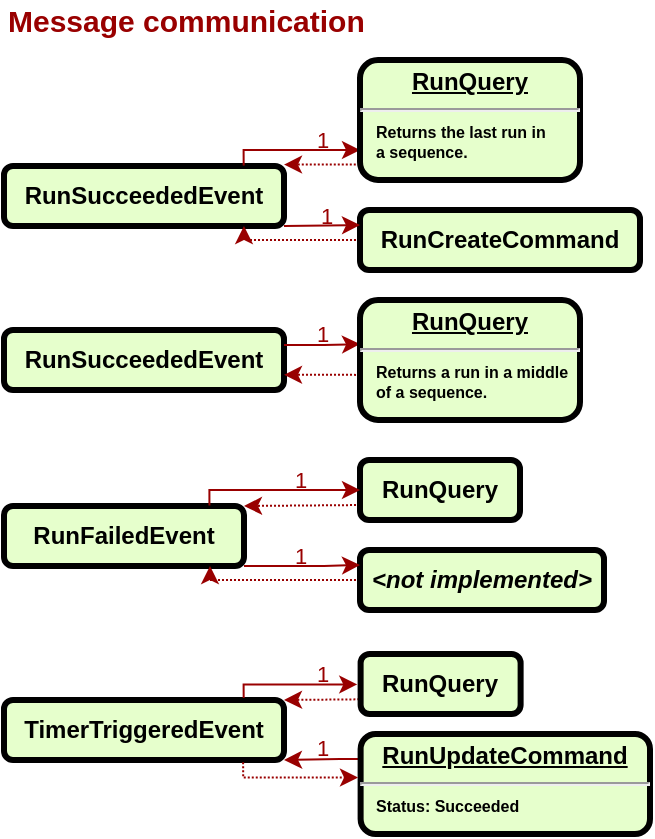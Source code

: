 <mxfile version="20.0.1" type="device"><diagram id="5z2Z-OY-731Mly3tAW4p" name="Page-1"><mxGraphModel dx="94" dy="-886" grid="1" gridSize="10" guides="1" tooltips="1" connect="1" arrows="1" fold="1" page="1" pageScale="1" pageWidth="850" pageHeight="1100" math="0" shadow="0"><root><mxCell id="0"/><mxCell id="1" parent="0"/><mxCell id="TZQK3IyqZbMISNR45qHz-56" value="" style="group" vertex="1" connectable="0" parent="1"><mxGeometry x="40" y="1140" width="323" height="417" as="geometry"/></mxCell><mxCell id="TZQK3IyqZbMISNR45qHz-8" value="Message communication" style="text;html=1;align=left;verticalAlign=middle;resizable=0;points=[];autosize=1;strokeColor=none;fillColor=none;fontStyle=1;fontSize=15;fontColor=#990000;" vertex="1" parent="TZQK3IyqZbMISNR45qHz-56"><mxGeometry width="190" height="20" as="geometry"/></mxCell><mxCell id="TZQK3IyqZbMISNR45qHz-3" value="&lt;b&gt;RunSucceededEvent&lt;/b&gt;" style="rounded=1;whiteSpace=wrap;html=1;fontColor=#000000;strokeColor=default;strokeWidth=3;fillColor=#E6FFCC;" vertex="1" parent="TZQK3IyqZbMISNR45qHz-56"><mxGeometry y="83" width="140" height="30" as="geometry"/></mxCell><mxCell id="TZQK3IyqZbMISNR45qHz-4" style="edgeStyle=orthogonalEdgeStyle;rounded=0;orthogonalLoop=1;jettySize=auto;html=1;exitX=-0.001;exitY=0.871;exitDx=0;exitDy=0;entryX=1;entryY=0;entryDx=0;entryDy=0;dashed=1;dashPattern=1 1;strokeColor=#990000;exitPerimeter=0;" edge="1" parent="TZQK3IyqZbMISNR45qHz-56" source="TZQK3IyqZbMISNR45qHz-34" target="TZQK3IyqZbMISNR45qHz-3"><mxGeometry relative="1" as="geometry"><mxPoint x="180" y="82.5" as="sourcePoint"/><Array as="points"/></mxGeometry></mxCell><mxCell id="TZQK3IyqZbMISNR45qHz-6" value="" style="edgeStyle=orthogonalEdgeStyle;rounded=0;orthogonalLoop=1;jettySize=auto;html=1;strokeColor=#990000;exitX=0.856;exitY=-0.01;exitDx=0;exitDy=0;exitPerimeter=0;entryX=0;entryY=0.75;entryDx=0;entryDy=0;" edge="1" parent="TZQK3IyqZbMISNR45qHz-56" source="TZQK3IyqZbMISNR45qHz-3" target="TZQK3IyqZbMISNR45qHz-34"><mxGeometry relative="1" as="geometry"><mxPoint x="180" y="75" as="targetPoint"/><Array as="points"><mxPoint x="120" y="75"/></Array></mxGeometry></mxCell><mxCell id="TZQK3IyqZbMISNR45qHz-7" value="1" style="edgeLabel;html=1;align=center;verticalAlign=middle;resizable=0;points=[];fontColor=#990000;labelBackgroundColor=none;" vertex="1" connectable="0" parent="TZQK3IyqZbMISNR45qHz-6"><mxGeometry x="-0.309" y="1" relative="1" as="geometry"><mxPoint x="24" y="-4" as="offset"/></mxGeometry></mxCell><mxCell id="TZQK3IyqZbMISNR45qHz-13" style="edgeStyle=orthogonalEdgeStyle;rounded=0;orthogonalLoop=1;jettySize=auto;html=1;exitX=0;exitY=0.5;exitDx=0;exitDy=0;entryX=0.857;entryY=1;entryDx=0;entryDy=0;entryPerimeter=0;strokeColor=#990000;dashed=1;dashPattern=1 1;" edge="1" parent="TZQK3IyqZbMISNR45qHz-56" source="TZQK3IyqZbMISNR45qHz-9" target="TZQK3IyqZbMISNR45qHz-3"><mxGeometry relative="1" as="geometry"><Array as="points"><mxPoint x="120" y="120"/></Array></mxGeometry></mxCell><mxCell id="TZQK3IyqZbMISNR45qHz-9" value="&lt;b&gt;RunCreateCommand&lt;/b&gt;" style="rounded=1;whiteSpace=wrap;html=1;fontColor=#000000;strokeColor=default;strokeWidth=3;fillColor=#E6FFCC;" vertex="1" parent="TZQK3IyqZbMISNR45qHz-56"><mxGeometry x="178" y="105" width="140" height="30" as="geometry"/></mxCell><mxCell id="TZQK3IyqZbMISNR45qHz-10" value="" style="edgeStyle=orthogonalEdgeStyle;rounded=0;orthogonalLoop=1;jettySize=auto;html=1;exitX=1;exitY=1;exitDx=0;exitDy=0;strokeColor=#990000;entryX=0;entryY=0.25;entryDx=0;entryDy=0;" edge="1" parent="TZQK3IyqZbMISNR45qHz-56" source="TZQK3IyqZbMISNR45qHz-3" target="TZQK3IyqZbMISNR45qHz-9"><mxGeometry relative="1" as="geometry"><mxPoint x="170" y="100" as="targetPoint"/><Array as="points"><mxPoint x="178" y="113"/></Array></mxGeometry></mxCell><mxCell id="TZQK3IyqZbMISNR45qHz-14" value="1" style="edgeLabel;html=1;align=center;verticalAlign=middle;resizable=0;points=[];labelBackgroundColor=none;fontColor=#990000;" vertex="1" connectable="0" parent="TZQK3IyqZbMISNR45qHz-10"><mxGeometry x="0.117" relative="1" as="geometry"><mxPoint y="-5" as="offset"/></mxGeometry></mxCell><mxCell id="TZQK3IyqZbMISNR45qHz-26" value="&lt;b&gt;RunFailedEvent&lt;/b&gt;" style="rounded=1;whiteSpace=wrap;html=1;fontColor=#000000;strokeColor=default;strokeWidth=3;fillColor=#E6FFCC;" vertex="1" parent="TZQK3IyqZbMISNR45qHz-56"><mxGeometry y="253" width="120" height="30" as="geometry"/></mxCell><mxCell id="TZQK3IyqZbMISNR45qHz-27" style="edgeStyle=orthogonalEdgeStyle;rounded=0;orthogonalLoop=1;jettySize=auto;html=1;exitX=0;exitY=0.75;exitDx=0;exitDy=0;entryX=1;entryY=0;entryDx=0;entryDy=0;dashed=1;dashPattern=1 1;strokeColor=#990000;" edge="1" parent="TZQK3IyqZbMISNR45qHz-56" source="TZQK3IyqZbMISNR45qHz-28" target="TZQK3IyqZbMISNR45qHz-26"><mxGeometry relative="1" as="geometry"><Array as="points"><mxPoint x="180" y="253"/></Array></mxGeometry></mxCell><mxCell id="TZQK3IyqZbMISNR45qHz-28" value="&lt;b&gt;RunQuery&lt;/b&gt;" style="rounded=1;whiteSpace=wrap;html=1;fontColor=#000000;strokeColor=default;strokeWidth=3;fillColor=#E6FFCC;" vertex="1" parent="TZQK3IyqZbMISNR45qHz-56"><mxGeometry x="178" y="230" width="80" height="30" as="geometry"/></mxCell><mxCell id="TZQK3IyqZbMISNR45qHz-29" value="" style="edgeStyle=orthogonalEdgeStyle;rounded=0;orthogonalLoop=1;jettySize=auto;html=1;strokeColor=#990000;exitX=0.856;exitY=-0.01;exitDx=0;exitDy=0;exitPerimeter=0;entryX=0;entryY=0.5;entryDx=0;entryDy=0;" edge="1" parent="TZQK3IyqZbMISNR45qHz-56" source="TZQK3IyqZbMISNR45qHz-26" target="TZQK3IyqZbMISNR45qHz-28"><mxGeometry relative="1" as="geometry"><Array as="points"><mxPoint x="103" y="245"/></Array></mxGeometry></mxCell><mxCell id="TZQK3IyqZbMISNR45qHz-30" value="1" style="edgeLabel;html=1;align=center;verticalAlign=middle;resizable=0;points=[];fontColor=#990000;labelBackgroundColor=none;" vertex="1" connectable="0" parent="TZQK3IyqZbMISNR45qHz-29"><mxGeometry x="-0.309" y="1" relative="1" as="geometry"><mxPoint x="24" y="-4" as="offset"/></mxGeometry></mxCell><mxCell id="TZQK3IyqZbMISNR45qHz-31" style="edgeStyle=orthogonalEdgeStyle;rounded=0;orthogonalLoop=1;jettySize=auto;html=1;exitX=0;exitY=0.5;exitDx=0;exitDy=0;entryX=0.857;entryY=1;entryDx=0;entryDy=0;entryPerimeter=0;strokeColor=#990000;dashed=1;dashPattern=1 1;" edge="1" parent="TZQK3IyqZbMISNR45qHz-56" source="TZQK3IyqZbMISNR45qHz-32" target="TZQK3IyqZbMISNR45qHz-26"><mxGeometry relative="1" as="geometry"><Array as="points"><mxPoint x="103" y="290"/><mxPoint x="103" y="283"/></Array></mxGeometry></mxCell><mxCell id="TZQK3IyqZbMISNR45qHz-32" value="&lt;b&gt;&lt;i&gt;&amp;lt;not implemented&amp;gt;&lt;/i&gt;&lt;/b&gt;" style="rounded=1;whiteSpace=wrap;html=1;fontColor=#000000;strokeColor=default;strokeWidth=3;fillColor=#E6FFCC;" vertex="1" parent="TZQK3IyqZbMISNR45qHz-56"><mxGeometry x="178" y="275" width="122" height="30" as="geometry"/></mxCell><mxCell id="TZQK3IyqZbMISNR45qHz-24" value="" style="edgeStyle=orthogonalEdgeStyle;rounded=0;orthogonalLoop=1;jettySize=auto;html=1;exitX=1;exitY=1;exitDx=0;exitDy=0;strokeColor=#990000;entryX=0;entryY=0.25;entryDx=0;entryDy=0;" edge="1" parent="TZQK3IyqZbMISNR45qHz-56" source="TZQK3IyqZbMISNR45qHz-26" target="TZQK3IyqZbMISNR45qHz-32"><mxGeometry relative="1" as="geometry"><Array as="points"><mxPoint x="160" y="283"/></Array><mxPoint x="160" y="270" as="targetPoint"/></mxGeometry></mxCell><mxCell id="TZQK3IyqZbMISNR45qHz-25" value="1" style="edgeLabel;html=1;align=center;verticalAlign=middle;resizable=0;points=[];labelBackgroundColor=none;fontColor=#990000;" vertex="1" connectable="0" parent="TZQK3IyqZbMISNR45qHz-24"><mxGeometry x="0.117" relative="1" as="geometry"><mxPoint x="-5" y="-5" as="offset"/></mxGeometry></mxCell><mxCell id="TZQK3IyqZbMISNR45qHz-34" value="&lt;p style=&quot;margin: 4px 0px 0px ; text-align: center&quot;&gt;&lt;u&gt;RunQuery&lt;/u&gt;&lt;br&gt;&lt;/p&gt;&lt;hr&gt;&lt;p style=&quot;text-align: justify ; margin: 0px 0px 0px 8px ; font-size: 8px&quot;&gt;Returns the last run in&lt;/p&gt;&lt;p style=&quot;text-align: justify ; margin: 0px 0px 0px 8px ; font-size: 8px&quot;&gt;a sequence.&lt;/p&gt;" style="verticalAlign=middle;align=center;overflow=fill;fontSize=12;fontFamily=Helvetica;html=1;rounded=1;fontStyle=1;strokeWidth=3;fillColor=#E6FFCC" vertex="1" parent="TZQK3IyqZbMISNR45qHz-56"><mxGeometry x="178" y="30" width="110" height="60" as="geometry"/></mxCell><mxCell id="TZQK3IyqZbMISNR45qHz-37" value="&lt;b&gt;RunSucceededEvent&lt;/b&gt;" style="rounded=1;whiteSpace=wrap;html=1;fontColor=#000000;strokeColor=default;strokeWidth=3;fillColor=#E6FFCC;" vertex="1" parent="TZQK3IyqZbMISNR45qHz-56"><mxGeometry y="165" width="140" height="30" as="geometry"/></mxCell><mxCell id="TZQK3IyqZbMISNR45qHz-38" style="edgeStyle=orthogonalEdgeStyle;rounded=0;orthogonalLoop=1;jettySize=auto;html=1;exitX=0;exitY=0.624;exitDx=0;exitDy=0;entryX=1;entryY=0.75;entryDx=0;entryDy=0;dashed=1;dashPattern=1 1;strokeColor=#990000;exitPerimeter=0;" edge="1" parent="TZQK3IyqZbMISNR45qHz-56" target="TZQK3IyqZbMISNR45qHz-37" source="TZQK3IyqZbMISNR45qHz-43"><mxGeometry relative="1" as="geometry"><mxPoint x="180" y="164.5" as="sourcePoint"/><Array as="points"/></mxGeometry></mxCell><mxCell id="TZQK3IyqZbMISNR45qHz-39" value="" style="edgeStyle=orthogonalEdgeStyle;rounded=0;orthogonalLoop=1;jettySize=auto;html=1;strokeColor=#990000;exitX=1;exitY=0.25;exitDx=0;exitDy=0;entryX=0;entryY=0.367;entryDx=0;entryDy=0;entryPerimeter=0;" edge="1" parent="TZQK3IyqZbMISNR45qHz-56" source="TZQK3IyqZbMISNR45qHz-37" target="TZQK3IyqZbMISNR45qHz-43"><mxGeometry relative="1" as="geometry"><mxPoint x="160" y="162" as="targetPoint"/><Array as="points"><mxPoint x="160" y="173"/></Array></mxGeometry></mxCell><mxCell id="TZQK3IyqZbMISNR45qHz-40" value="1" style="edgeLabel;html=1;align=center;verticalAlign=middle;resizable=0;points=[];fontColor=#990000;labelBackgroundColor=none;" vertex="1" connectable="0" parent="TZQK3IyqZbMISNR45qHz-39"><mxGeometry x="-0.309" y="1" relative="1" as="geometry"><mxPoint x="6" y="-5" as="offset"/></mxGeometry></mxCell><mxCell id="TZQK3IyqZbMISNR45qHz-43" value="&lt;p style=&quot;margin: 4px 0px 0px ; text-align: center&quot;&gt;&lt;u&gt;RunQuery&lt;/u&gt;&lt;br&gt;&lt;/p&gt;&lt;hr&gt;&lt;p style=&quot;text-align: justify ; margin: 0px 0px 0px 8px ; font-size: 8px&quot;&gt;Returns a run in a middle&lt;/p&gt;&lt;p style=&quot;text-align: justify ; margin: 0px 0px 0px 8px ; font-size: 8px&quot;&gt;of a sequence.&lt;/p&gt;" style="verticalAlign=middle;align=center;overflow=fill;fontSize=12;fontFamily=Helvetica;html=1;rounded=1;fontStyle=1;strokeWidth=3;fillColor=#E6FFCC" vertex="1" parent="TZQK3IyqZbMISNR45qHz-56"><mxGeometry x="178" y="150" width="110" height="60" as="geometry"/></mxCell><mxCell id="TZQK3IyqZbMISNR45qHz-44" value="&lt;b&gt;TimerTriggeredEvent&lt;/b&gt;" style="rounded=1;whiteSpace=wrap;html=1;fontColor=#000000;strokeColor=default;strokeWidth=3;fillColor=#E6FFCC;" vertex="1" parent="TZQK3IyqZbMISNR45qHz-56"><mxGeometry y="350" width="140" height="30" as="geometry"/></mxCell><mxCell id="TZQK3IyqZbMISNR45qHz-45" style="edgeStyle=orthogonalEdgeStyle;rounded=0;orthogonalLoop=1;jettySize=auto;html=1;exitX=0;exitY=0.75;exitDx=0;exitDy=0;entryX=1;entryY=0;entryDx=0;entryDy=0;dashed=1;dashPattern=1 1;strokeColor=#990000;" edge="1" parent="TZQK3IyqZbMISNR45qHz-56" source="TZQK3IyqZbMISNR45qHz-46" target="TZQK3IyqZbMISNR45qHz-44"><mxGeometry relative="1" as="geometry"><Array as="points"><mxPoint x="197" y="349"/></Array><mxPoint x="137.31" y="350" as="targetPoint"/></mxGeometry></mxCell><mxCell id="TZQK3IyqZbMISNR45qHz-46" value="&lt;b&gt;RunQuery&lt;/b&gt;" style="rounded=1;whiteSpace=wrap;html=1;fontColor=#000000;strokeColor=default;strokeWidth=3;fillColor=#E6FFCC;" vertex="1" parent="TZQK3IyqZbMISNR45qHz-56"><mxGeometry x="178.31" y="327" width="80" height="30" as="geometry"/></mxCell><mxCell id="TZQK3IyqZbMISNR45qHz-47" value="" style="edgeStyle=orthogonalEdgeStyle;rounded=0;orthogonalLoop=1;jettySize=auto;html=1;strokeColor=#990000;entryX=-0.021;entryY=0.508;entryDx=0;entryDy=0;exitX=0.856;exitY=-0.033;exitDx=0;exitDy=0;exitPerimeter=0;entryPerimeter=0;" edge="1" parent="TZQK3IyqZbMISNR45qHz-56" target="TZQK3IyqZbMISNR45qHz-46" source="TZQK3IyqZbMISNR45qHz-44"><mxGeometry relative="1" as="geometry"><Array as="points"><mxPoint x="120" y="342"/></Array><mxPoint x="120" y="350" as="sourcePoint"/></mxGeometry></mxCell><mxCell id="TZQK3IyqZbMISNR45qHz-48" value="1" style="edgeLabel;html=1;align=center;verticalAlign=middle;resizable=0;points=[];fontColor=#990000;labelBackgroundColor=none;" vertex="1" connectable="0" parent="TZQK3IyqZbMISNR45qHz-47"><mxGeometry x="-0.309" y="1" relative="1" as="geometry"><mxPoint x="24" y="-4" as="offset"/></mxGeometry></mxCell><mxCell id="TZQK3IyqZbMISNR45qHz-53" style="edgeStyle=orthogonalEdgeStyle;rounded=0;orthogonalLoop=1;jettySize=auto;html=1;exitX=0;exitY=0.25;exitDx=0;exitDy=0;entryX=1;entryY=1;entryDx=0;entryDy=0;fontColor=#990000;strokeColor=#990000;" edge="1" parent="TZQK3IyqZbMISNR45qHz-56" source="TZQK3IyqZbMISNR45qHz-50" target="TZQK3IyqZbMISNR45qHz-44"><mxGeometry relative="1" as="geometry"><Array as="points"><mxPoint x="168" y="380"/><mxPoint x="140" y="380"/></Array></mxGeometry></mxCell><mxCell id="TZQK3IyqZbMISNR45qHz-55" value="1" style="edgeLabel;html=1;align=center;verticalAlign=middle;resizable=0;points=[];fontColor=#990000;labelBackgroundColor=none;" vertex="1" connectable="0" parent="TZQK3IyqZbMISNR45qHz-53"><mxGeometry x="0.156" relative="1" as="geometry"><mxPoint x="2" y="-6" as="offset"/></mxGeometry></mxCell><mxCell id="TZQK3IyqZbMISNR45qHz-50" value="&lt;p style=&quot;margin: 4px 0px 0px ; text-align: center&quot;&gt;&lt;u&gt;RunUpdateCommand&lt;/u&gt;&lt;br&gt;&lt;/p&gt;&lt;hr&gt;&lt;p style=&quot;text-align: justify ; margin: 0px 0px 0px 8px ; font-size: 8px&quot;&gt;Status: Succeeded&lt;/p&gt;" style="verticalAlign=middle;align=center;overflow=fill;fontSize=12;fontFamily=Helvetica;html=1;rounded=1;fontStyle=1;strokeWidth=3;fillColor=#E6FFCC" vertex="1" parent="TZQK3IyqZbMISNR45qHz-56"><mxGeometry x="178.31" y="367" width="144.69" height="50" as="geometry"/></mxCell><mxCell id="TZQK3IyqZbMISNR45qHz-54" style="edgeStyle=orthogonalEdgeStyle;rounded=0;orthogonalLoop=1;jettySize=auto;html=1;exitX=0.854;exitY=1.036;exitDx=0;exitDy=0;dashed=1;dashPattern=1 1;fontColor=#990000;strokeColor=#990000;exitPerimeter=0;entryX=-0.009;entryY=0.435;entryDx=0;entryDy=0;entryPerimeter=0;" edge="1" parent="TZQK3IyqZbMISNR45qHz-56" source="TZQK3IyqZbMISNR45qHz-44" target="TZQK3IyqZbMISNR45qHz-50"><mxGeometry relative="1" as="geometry"><mxPoint x="180" y="390" as="targetPoint"/><Array as="points"><mxPoint x="120" y="389"/></Array></mxGeometry></mxCell></root></mxGraphModel></diagram></mxfile>